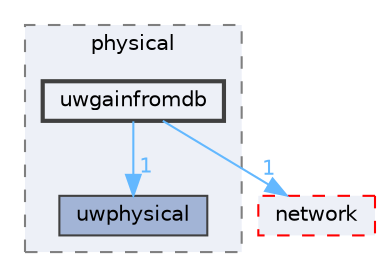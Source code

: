 digraph "uwgainfromdb"
{
 // LATEX_PDF_SIZE
  bgcolor="transparent";
  edge [fontname=Helvetica,fontsize=10,labelfontname=Helvetica,labelfontsize=10];
  node [fontname=Helvetica,fontsize=10,shape=box,height=0.2,width=0.4];
  compound=true
  subgraph clusterdir_72e4c916a7f28a58468fd1f36d6e4463 {
    graph [ bgcolor="#edf0f7", pencolor="grey50", label="physical", fontname=Helvetica,fontsize=10 style="filled,dashed", URL="dir_72e4c916a7f28a58468fd1f36d6e4463.html",tooltip=""]
  dir_f5ccdf756ef3a433f609c62d0334c2ff [label="uwphysical", fillcolor="#a2b4d6", color="grey25", style="filled", URL="dir_f5ccdf756ef3a433f609c62d0334c2ff.html",tooltip=""];
  dir_806d940ca9f299aba48cb5772f2397d3 [label="uwgainfromdb", fillcolor="#edf0f7", color="grey25", style="filled,bold", URL="dir_806d940ca9f299aba48cb5772f2397d3.html",tooltip=""];
  }
  dir_bce92bcee51198345c21c8b524b3c6a2 [label="network", fillcolor="#edf0f7", color="red", style="filled,dashed", URL="dir_bce92bcee51198345c21c8b524b3c6a2.html",tooltip=""];
  dir_806d940ca9f299aba48cb5772f2397d3->dir_bce92bcee51198345c21c8b524b3c6a2 [headlabel="1", labeldistance=1.5 headhref="dir_000051_000011.html" href="dir_000051_000011.html" color="steelblue1" fontcolor="steelblue1"];
  dir_806d940ca9f299aba48cb5772f2397d3->dir_f5ccdf756ef3a433f609c62d0334c2ff [headlabel="1", labeldistance=1.5 headhref="dir_000051_000077.html" href="dir_000051_000077.html" color="steelblue1" fontcolor="steelblue1"];
}
